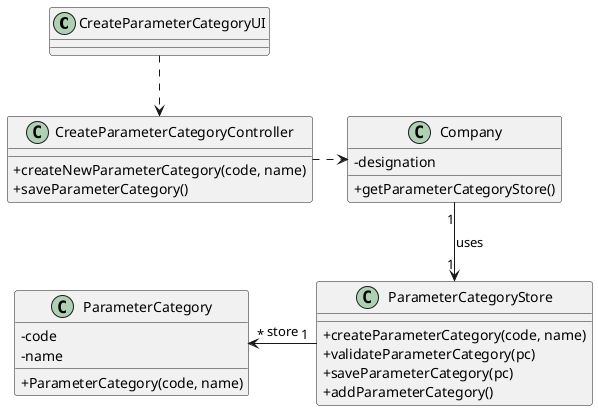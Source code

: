 @startuml
skinparam classAttributeIconSize 0

class CreateParameterCategoryUI{
}

class CreateParameterCategoryController
{
    +createNewParameterCategory(code, name)
    +saveParameterCategory()
}

class ParameterCategory{
    -code
    -name
    +ParameterCategory(code, name)
}

class Company{
	-designation
	+getParameterCategoryStore()
}

class ParameterCategoryStore{
    +createParameterCategory(code, name)
    +validateParameterCategory(pc)
    +saveParameterCategory(pc)
    +addParameterCategory()
}

CreateParameterCategoryUI ..> CreateParameterCategoryController
CreateParameterCategoryController .right.> Company
Company"1" --> "1"ParameterCategoryStore : uses
ParameterCategoryStore"1" -left-> "*"ParameterCategory : store

@enduml

